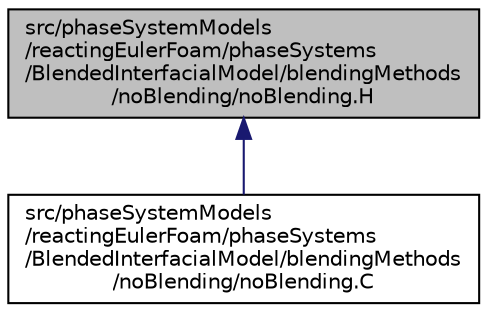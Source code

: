 digraph "src/phaseSystemModels/reactingEulerFoam/phaseSystems/BlendedInterfacialModel/blendingMethods/noBlending/noBlending.H"
{
  bgcolor="transparent";
  edge [fontname="Helvetica",fontsize="10",labelfontname="Helvetica",labelfontsize="10"];
  node [fontname="Helvetica",fontsize="10",shape=record];
  Node1 [label="src/phaseSystemModels\l/reactingEulerFoam/phaseSystems\l/BlendedInterfacialModel/blendingMethods\l/noBlending/noBlending.H",height=0.2,width=0.4,color="black", fillcolor="grey75", style="filled" fontcolor="black"];
  Node1 -> Node2 [dir="back",color="midnightblue",fontsize="10",style="solid",fontname="Helvetica"];
  Node2 [label="src/phaseSystemModels\l/reactingEulerFoam/phaseSystems\l/BlendedInterfacialModel/blendingMethods\l/noBlending/noBlending.C",height=0.2,width=0.4,color="black",URL="$src_2phaseSystemModels_2reactingEulerFoam_2phaseSystems_2BlendedInterfacialModel_2blendingMethods_2noBlending_2noBlending_8C.html"];
}
